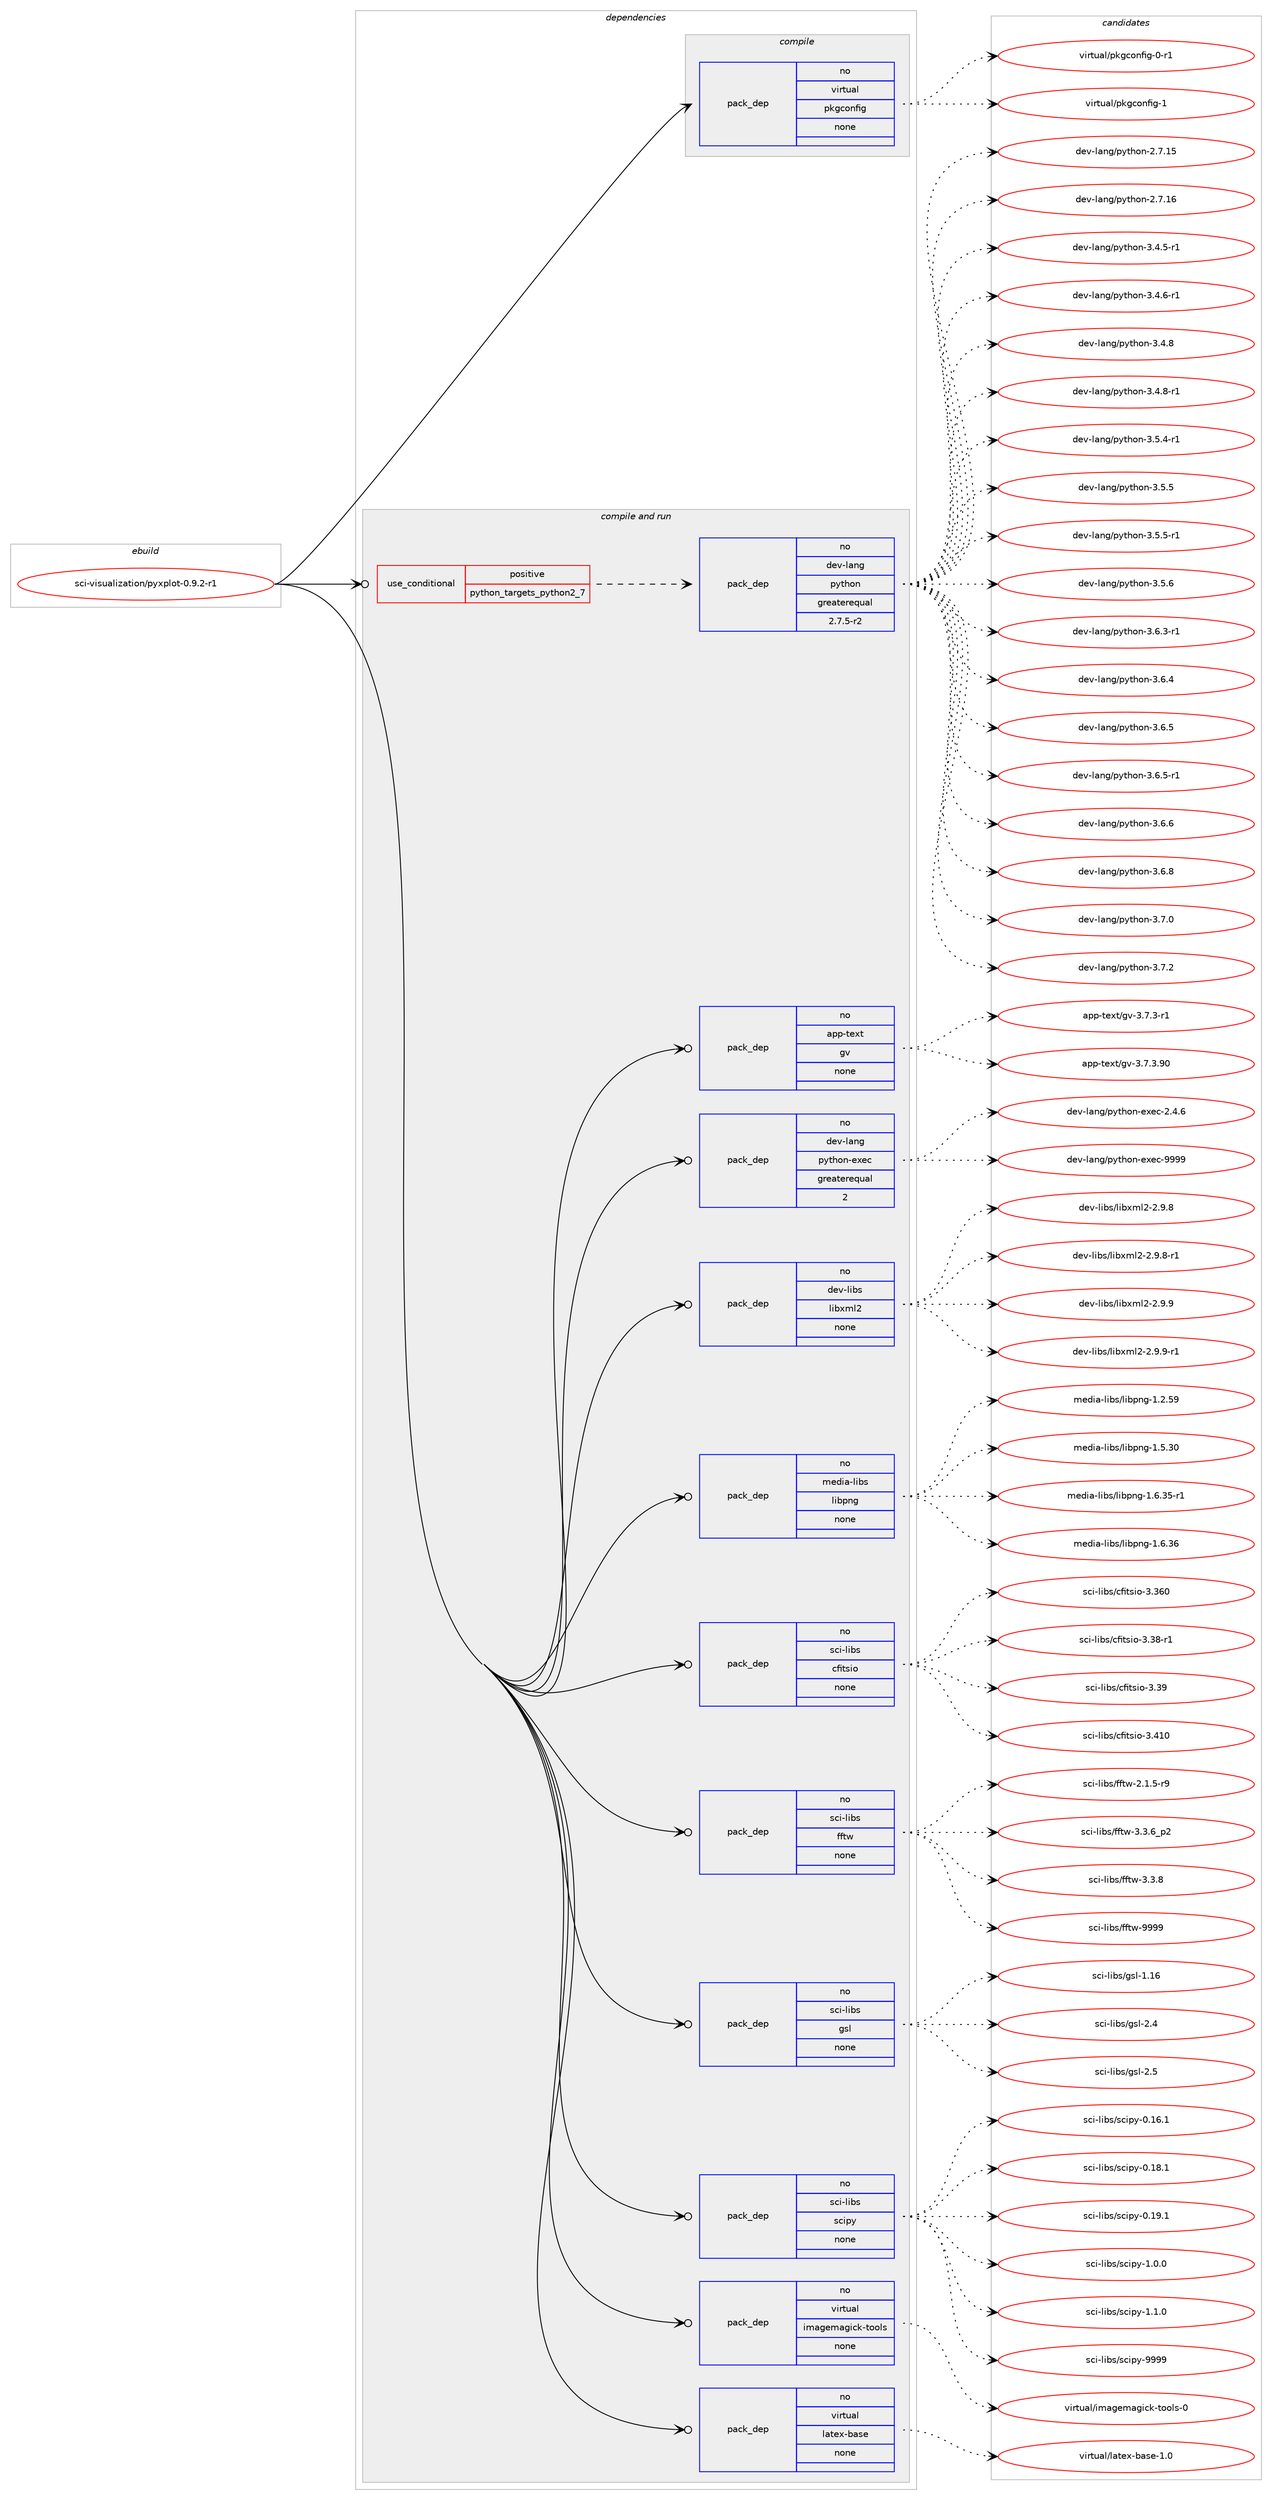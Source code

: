 digraph prolog {

# *************
# Graph options
# *************

newrank=true;
concentrate=true;
compound=true;
graph [rankdir=LR,fontname=Helvetica,fontsize=10,ranksep=1.5];#, ranksep=2.5, nodesep=0.2];
edge  [arrowhead=vee];
node  [fontname=Helvetica,fontsize=10];

# **********
# The ebuild
# **********

subgraph cluster_leftcol {
color=gray;
rank=same;
label=<<i>ebuild</i>>;
id [label="sci-visualization/pyxplot-0.9.2-r1", color=red, width=4, href="../sci-visualization/pyxplot-0.9.2-r1.svg"];
}

# ****************
# The dependencies
# ****************

subgraph cluster_midcol {
color=gray;
label=<<i>dependencies</i>>;
subgraph cluster_compile {
fillcolor="#eeeeee";
style=filled;
label=<<i>compile</i>>;
subgraph pack1218921 {
dependency1702421 [label=<<TABLE BORDER="0" CELLBORDER="1" CELLSPACING="0" CELLPADDING="4" WIDTH="220"><TR><TD ROWSPAN="6" CELLPADDING="30">pack_dep</TD></TR><TR><TD WIDTH="110">no</TD></TR><TR><TD>virtual</TD></TR><TR><TD>pkgconfig</TD></TR><TR><TD>none</TD></TR><TR><TD></TD></TR></TABLE>>, shape=none, color=blue];
}
id:e -> dependency1702421:w [weight=20,style="solid",arrowhead="vee"];
}
subgraph cluster_compileandrun {
fillcolor="#eeeeee";
style=filled;
label=<<i>compile and run</i>>;
subgraph cond455583 {
dependency1702422 [label=<<TABLE BORDER="0" CELLBORDER="1" CELLSPACING="0" CELLPADDING="4"><TR><TD ROWSPAN="3" CELLPADDING="10">use_conditional</TD></TR><TR><TD>positive</TD></TR><TR><TD>python_targets_python2_7</TD></TR></TABLE>>, shape=none, color=red];
subgraph pack1218922 {
dependency1702423 [label=<<TABLE BORDER="0" CELLBORDER="1" CELLSPACING="0" CELLPADDING="4" WIDTH="220"><TR><TD ROWSPAN="6" CELLPADDING="30">pack_dep</TD></TR><TR><TD WIDTH="110">no</TD></TR><TR><TD>dev-lang</TD></TR><TR><TD>python</TD></TR><TR><TD>greaterequal</TD></TR><TR><TD>2.7.5-r2</TD></TR></TABLE>>, shape=none, color=blue];
}
dependency1702422:e -> dependency1702423:w [weight=20,style="dashed",arrowhead="vee"];
}
id:e -> dependency1702422:w [weight=20,style="solid",arrowhead="odotvee"];
subgraph pack1218923 {
dependency1702424 [label=<<TABLE BORDER="0" CELLBORDER="1" CELLSPACING="0" CELLPADDING="4" WIDTH="220"><TR><TD ROWSPAN="6" CELLPADDING="30">pack_dep</TD></TR><TR><TD WIDTH="110">no</TD></TR><TR><TD>app-text</TD></TR><TR><TD>gv</TD></TR><TR><TD>none</TD></TR><TR><TD></TD></TR></TABLE>>, shape=none, color=blue];
}
id:e -> dependency1702424:w [weight=20,style="solid",arrowhead="odotvee"];
subgraph pack1218924 {
dependency1702425 [label=<<TABLE BORDER="0" CELLBORDER="1" CELLSPACING="0" CELLPADDING="4" WIDTH="220"><TR><TD ROWSPAN="6" CELLPADDING="30">pack_dep</TD></TR><TR><TD WIDTH="110">no</TD></TR><TR><TD>dev-lang</TD></TR><TR><TD>python-exec</TD></TR><TR><TD>greaterequal</TD></TR><TR><TD>2</TD></TR></TABLE>>, shape=none, color=blue];
}
id:e -> dependency1702425:w [weight=20,style="solid",arrowhead="odotvee"];
subgraph pack1218925 {
dependency1702426 [label=<<TABLE BORDER="0" CELLBORDER="1" CELLSPACING="0" CELLPADDING="4" WIDTH="220"><TR><TD ROWSPAN="6" CELLPADDING="30">pack_dep</TD></TR><TR><TD WIDTH="110">no</TD></TR><TR><TD>dev-libs</TD></TR><TR><TD>libxml2</TD></TR><TR><TD>none</TD></TR><TR><TD></TD></TR></TABLE>>, shape=none, color=blue];
}
id:e -> dependency1702426:w [weight=20,style="solid",arrowhead="odotvee"];
subgraph pack1218926 {
dependency1702427 [label=<<TABLE BORDER="0" CELLBORDER="1" CELLSPACING="0" CELLPADDING="4" WIDTH="220"><TR><TD ROWSPAN="6" CELLPADDING="30">pack_dep</TD></TR><TR><TD WIDTH="110">no</TD></TR><TR><TD>media-libs</TD></TR><TR><TD>libpng</TD></TR><TR><TD>none</TD></TR><TR><TD></TD></TR></TABLE>>, shape=none, color=blue];
}
id:e -> dependency1702427:w [weight=20,style="solid",arrowhead="odotvee"];
subgraph pack1218927 {
dependency1702428 [label=<<TABLE BORDER="0" CELLBORDER="1" CELLSPACING="0" CELLPADDING="4" WIDTH="220"><TR><TD ROWSPAN="6" CELLPADDING="30">pack_dep</TD></TR><TR><TD WIDTH="110">no</TD></TR><TR><TD>sci-libs</TD></TR><TR><TD>cfitsio</TD></TR><TR><TD>none</TD></TR><TR><TD></TD></TR></TABLE>>, shape=none, color=blue];
}
id:e -> dependency1702428:w [weight=20,style="solid",arrowhead="odotvee"];
subgraph pack1218928 {
dependency1702429 [label=<<TABLE BORDER="0" CELLBORDER="1" CELLSPACING="0" CELLPADDING="4" WIDTH="220"><TR><TD ROWSPAN="6" CELLPADDING="30">pack_dep</TD></TR><TR><TD WIDTH="110">no</TD></TR><TR><TD>sci-libs</TD></TR><TR><TD>fftw</TD></TR><TR><TD>none</TD></TR><TR><TD></TD></TR></TABLE>>, shape=none, color=blue];
}
id:e -> dependency1702429:w [weight=20,style="solid",arrowhead="odotvee"];
subgraph pack1218929 {
dependency1702430 [label=<<TABLE BORDER="0" CELLBORDER="1" CELLSPACING="0" CELLPADDING="4" WIDTH="220"><TR><TD ROWSPAN="6" CELLPADDING="30">pack_dep</TD></TR><TR><TD WIDTH="110">no</TD></TR><TR><TD>sci-libs</TD></TR><TR><TD>gsl</TD></TR><TR><TD>none</TD></TR><TR><TD></TD></TR></TABLE>>, shape=none, color=blue];
}
id:e -> dependency1702430:w [weight=20,style="solid",arrowhead="odotvee"];
subgraph pack1218930 {
dependency1702431 [label=<<TABLE BORDER="0" CELLBORDER="1" CELLSPACING="0" CELLPADDING="4" WIDTH="220"><TR><TD ROWSPAN="6" CELLPADDING="30">pack_dep</TD></TR><TR><TD WIDTH="110">no</TD></TR><TR><TD>sci-libs</TD></TR><TR><TD>scipy</TD></TR><TR><TD>none</TD></TR><TR><TD></TD></TR></TABLE>>, shape=none, color=blue];
}
id:e -> dependency1702431:w [weight=20,style="solid",arrowhead="odotvee"];
subgraph pack1218931 {
dependency1702432 [label=<<TABLE BORDER="0" CELLBORDER="1" CELLSPACING="0" CELLPADDING="4" WIDTH="220"><TR><TD ROWSPAN="6" CELLPADDING="30">pack_dep</TD></TR><TR><TD WIDTH="110">no</TD></TR><TR><TD>virtual</TD></TR><TR><TD>imagemagick-tools</TD></TR><TR><TD>none</TD></TR><TR><TD></TD></TR></TABLE>>, shape=none, color=blue];
}
id:e -> dependency1702432:w [weight=20,style="solid",arrowhead="odotvee"];
subgraph pack1218932 {
dependency1702433 [label=<<TABLE BORDER="0" CELLBORDER="1" CELLSPACING="0" CELLPADDING="4" WIDTH="220"><TR><TD ROWSPAN="6" CELLPADDING="30">pack_dep</TD></TR><TR><TD WIDTH="110">no</TD></TR><TR><TD>virtual</TD></TR><TR><TD>latex-base</TD></TR><TR><TD>none</TD></TR><TR><TD></TD></TR></TABLE>>, shape=none, color=blue];
}
id:e -> dependency1702433:w [weight=20,style="solid",arrowhead="odotvee"];
}
subgraph cluster_run {
fillcolor="#eeeeee";
style=filled;
label=<<i>run</i>>;
}
}

# **************
# The candidates
# **************

subgraph cluster_choices {
rank=same;
color=gray;
label=<<i>candidates</i>>;

subgraph choice1218921 {
color=black;
nodesep=1;
choice11810511411611797108471121071039911111010210510345484511449 [label="virtual/pkgconfig-0-r1", color=red, width=4,href="../virtual/pkgconfig-0-r1.svg"];
choice1181051141161179710847112107103991111101021051034549 [label="virtual/pkgconfig-1", color=red, width=4,href="../virtual/pkgconfig-1.svg"];
dependency1702421:e -> choice11810511411611797108471121071039911111010210510345484511449:w [style=dotted,weight="100"];
dependency1702421:e -> choice1181051141161179710847112107103991111101021051034549:w [style=dotted,weight="100"];
}
subgraph choice1218922 {
color=black;
nodesep=1;
choice10010111845108971101034711212111610411111045504655464953 [label="dev-lang/python-2.7.15", color=red, width=4,href="../dev-lang/python-2.7.15.svg"];
choice10010111845108971101034711212111610411111045504655464954 [label="dev-lang/python-2.7.16", color=red, width=4,href="../dev-lang/python-2.7.16.svg"];
choice1001011184510897110103471121211161041111104551465246534511449 [label="dev-lang/python-3.4.5-r1", color=red, width=4,href="../dev-lang/python-3.4.5-r1.svg"];
choice1001011184510897110103471121211161041111104551465246544511449 [label="dev-lang/python-3.4.6-r1", color=red, width=4,href="../dev-lang/python-3.4.6-r1.svg"];
choice100101118451089711010347112121116104111110455146524656 [label="dev-lang/python-3.4.8", color=red, width=4,href="../dev-lang/python-3.4.8.svg"];
choice1001011184510897110103471121211161041111104551465246564511449 [label="dev-lang/python-3.4.8-r1", color=red, width=4,href="../dev-lang/python-3.4.8-r1.svg"];
choice1001011184510897110103471121211161041111104551465346524511449 [label="dev-lang/python-3.5.4-r1", color=red, width=4,href="../dev-lang/python-3.5.4-r1.svg"];
choice100101118451089711010347112121116104111110455146534653 [label="dev-lang/python-3.5.5", color=red, width=4,href="../dev-lang/python-3.5.5.svg"];
choice1001011184510897110103471121211161041111104551465346534511449 [label="dev-lang/python-3.5.5-r1", color=red, width=4,href="../dev-lang/python-3.5.5-r1.svg"];
choice100101118451089711010347112121116104111110455146534654 [label="dev-lang/python-3.5.6", color=red, width=4,href="../dev-lang/python-3.5.6.svg"];
choice1001011184510897110103471121211161041111104551465446514511449 [label="dev-lang/python-3.6.3-r1", color=red, width=4,href="../dev-lang/python-3.6.3-r1.svg"];
choice100101118451089711010347112121116104111110455146544652 [label="dev-lang/python-3.6.4", color=red, width=4,href="../dev-lang/python-3.6.4.svg"];
choice100101118451089711010347112121116104111110455146544653 [label="dev-lang/python-3.6.5", color=red, width=4,href="../dev-lang/python-3.6.5.svg"];
choice1001011184510897110103471121211161041111104551465446534511449 [label="dev-lang/python-3.6.5-r1", color=red, width=4,href="../dev-lang/python-3.6.5-r1.svg"];
choice100101118451089711010347112121116104111110455146544654 [label="dev-lang/python-3.6.6", color=red, width=4,href="../dev-lang/python-3.6.6.svg"];
choice100101118451089711010347112121116104111110455146544656 [label="dev-lang/python-3.6.8", color=red, width=4,href="../dev-lang/python-3.6.8.svg"];
choice100101118451089711010347112121116104111110455146554648 [label="dev-lang/python-3.7.0", color=red, width=4,href="../dev-lang/python-3.7.0.svg"];
choice100101118451089711010347112121116104111110455146554650 [label="dev-lang/python-3.7.2", color=red, width=4,href="../dev-lang/python-3.7.2.svg"];
dependency1702423:e -> choice10010111845108971101034711212111610411111045504655464953:w [style=dotted,weight="100"];
dependency1702423:e -> choice10010111845108971101034711212111610411111045504655464954:w [style=dotted,weight="100"];
dependency1702423:e -> choice1001011184510897110103471121211161041111104551465246534511449:w [style=dotted,weight="100"];
dependency1702423:e -> choice1001011184510897110103471121211161041111104551465246544511449:w [style=dotted,weight="100"];
dependency1702423:e -> choice100101118451089711010347112121116104111110455146524656:w [style=dotted,weight="100"];
dependency1702423:e -> choice1001011184510897110103471121211161041111104551465246564511449:w [style=dotted,weight="100"];
dependency1702423:e -> choice1001011184510897110103471121211161041111104551465346524511449:w [style=dotted,weight="100"];
dependency1702423:e -> choice100101118451089711010347112121116104111110455146534653:w [style=dotted,weight="100"];
dependency1702423:e -> choice1001011184510897110103471121211161041111104551465346534511449:w [style=dotted,weight="100"];
dependency1702423:e -> choice100101118451089711010347112121116104111110455146534654:w [style=dotted,weight="100"];
dependency1702423:e -> choice1001011184510897110103471121211161041111104551465446514511449:w [style=dotted,weight="100"];
dependency1702423:e -> choice100101118451089711010347112121116104111110455146544652:w [style=dotted,weight="100"];
dependency1702423:e -> choice100101118451089711010347112121116104111110455146544653:w [style=dotted,weight="100"];
dependency1702423:e -> choice1001011184510897110103471121211161041111104551465446534511449:w [style=dotted,weight="100"];
dependency1702423:e -> choice100101118451089711010347112121116104111110455146544654:w [style=dotted,weight="100"];
dependency1702423:e -> choice100101118451089711010347112121116104111110455146544656:w [style=dotted,weight="100"];
dependency1702423:e -> choice100101118451089711010347112121116104111110455146554648:w [style=dotted,weight="100"];
dependency1702423:e -> choice100101118451089711010347112121116104111110455146554650:w [style=dotted,weight="100"];
}
subgraph choice1218923 {
color=black;
nodesep=1;
choice9711211245116101120116471031184551465546514511449 [label="app-text/gv-3.7.3-r1", color=red, width=4,href="../app-text/gv-3.7.3-r1.svg"];
choice971121124511610112011647103118455146554651465748 [label="app-text/gv-3.7.3.90", color=red, width=4,href="../app-text/gv-3.7.3.90.svg"];
dependency1702424:e -> choice9711211245116101120116471031184551465546514511449:w [style=dotted,weight="100"];
dependency1702424:e -> choice971121124511610112011647103118455146554651465748:w [style=dotted,weight="100"];
}
subgraph choice1218924 {
color=black;
nodesep=1;
choice1001011184510897110103471121211161041111104510112010199455046524654 [label="dev-lang/python-exec-2.4.6", color=red, width=4,href="../dev-lang/python-exec-2.4.6.svg"];
choice10010111845108971101034711212111610411111045101120101994557575757 [label="dev-lang/python-exec-9999", color=red, width=4,href="../dev-lang/python-exec-9999.svg"];
dependency1702425:e -> choice1001011184510897110103471121211161041111104510112010199455046524654:w [style=dotted,weight="100"];
dependency1702425:e -> choice10010111845108971101034711212111610411111045101120101994557575757:w [style=dotted,weight="100"];
}
subgraph choice1218925 {
color=black;
nodesep=1;
choice1001011184510810598115471081059812010910850455046574656 [label="dev-libs/libxml2-2.9.8", color=red, width=4,href="../dev-libs/libxml2-2.9.8.svg"];
choice10010111845108105981154710810598120109108504550465746564511449 [label="dev-libs/libxml2-2.9.8-r1", color=red, width=4,href="../dev-libs/libxml2-2.9.8-r1.svg"];
choice1001011184510810598115471081059812010910850455046574657 [label="dev-libs/libxml2-2.9.9", color=red, width=4,href="../dev-libs/libxml2-2.9.9.svg"];
choice10010111845108105981154710810598120109108504550465746574511449 [label="dev-libs/libxml2-2.9.9-r1", color=red, width=4,href="../dev-libs/libxml2-2.9.9-r1.svg"];
dependency1702426:e -> choice1001011184510810598115471081059812010910850455046574656:w [style=dotted,weight="100"];
dependency1702426:e -> choice10010111845108105981154710810598120109108504550465746564511449:w [style=dotted,weight="100"];
dependency1702426:e -> choice1001011184510810598115471081059812010910850455046574657:w [style=dotted,weight="100"];
dependency1702426:e -> choice10010111845108105981154710810598120109108504550465746574511449:w [style=dotted,weight="100"];
}
subgraph choice1218926 {
color=black;
nodesep=1;
choice109101100105974510810598115471081059811211010345494650465357 [label="media-libs/libpng-1.2.59", color=red, width=4,href="../media-libs/libpng-1.2.59.svg"];
choice109101100105974510810598115471081059811211010345494653465148 [label="media-libs/libpng-1.5.30", color=red, width=4,href="../media-libs/libpng-1.5.30.svg"];
choice1091011001059745108105981154710810598112110103454946544651534511449 [label="media-libs/libpng-1.6.35-r1", color=red, width=4,href="../media-libs/libpng-1.6.35-r1.svg"];
choice109101100105974510810598115471081059811211010345494654465154 [label="media-libs/libpng-1.6.36", color=red, width=4,href="../media-libs/libpng-1.6.36.svg"];
dependency1702427:e -> choice109101100105974510810598115471081059811211010345494650465357:w [style=dotted,weight="100"];
dependency1702427:e -> choice109101100105974510810598115471081059811211010345494653465148:w [style=dotted,weight="100"];
dependency1702427:e -> choice1091011001059745108105981154710810598112110103454946544651534511449:w [style=dotted,weight="100"];
dependency1702427:e -> choice109101100105974510810598115471081059811211010345494654465154:w [style=dotted,weight="100"];
}
subgraph choice1218927 {
color=black;
nodesep=1;
choice1159910545108105981154799102105116115105111455146515448 [label="sci-libs/cfitsio-3.360", color=red, width=4,href="../sci-libs/cfitsio-3.360.svg"];
choice115991054510810598115479910210511611510511145514651564511449 [label="sci-libs/cfitsio-3.38-r1", color=red, width=4,href="../sci-libs/cfitsio-3.38-r1.svg"];
choice11599105451081059811547991021051161151051114551465157 [label="sci-libs/cfitsio-3.39", color=red, width=4,href="../sci-libs/cfitsio-3.39.svg"];
choice1159910545108105981154799102105116115105111455146524948 [label="sci-libs/cfitsio-3.410", color=red, width=4,href="../sci-libs/cfitsio-3.410.svg"];
dependency1702428:e -> choice1159910545108105981154799102105116115105111455146515448:w [style=dotted,weight="100"];
dependency1702428:e -> choice115991054510810598115479910210511611510511145514651564511449:w [style=dotted,weight="100"];
dependency1702428:e -> choice11599105451081059811547991021051161151051114551465157:w [style=dotted,weight="100"];
dependency1702428:e -> choice1159910545108105981154799102105116115105111455146524948:w [style=dotted,weight="100"];
}
subgraph choice1218928 {
color=black;
nodesep=1;
choice115991054510810598115471021021161194550464946534511457 [label="sci-libs/fftw-2.1.5-r9", color=red, width=4,href="../sci-libs/fftw-2.1.5-r9.svg"];
choice115991054510810598115471021021161194551465146549511250 [label="sci-libs/fftw-3.3.6_p2", color=red, width=4,href="../sci-libs/fftw-3.3.6_p2.svg"];
choice11599105451081059811547102102116119455146514656 [label="sci-libs/fftw-3.3.8", color=red, width=4,href="../sci-libs/fftw-3.3.8.svg"];
choice115991054510810598115471021021161194557575757 [label="sci-libs/fftw-9999", color=red, width=4,href="../sci-libs/fftw-9999.svg"];
dependency1702429:e -> choice115991054510810598115471021021161194550464946534511457:w [style=dotted,weight="100"];
dependency1702429:e -> choice115991054510810598115471021021161194551465146549511250:w [style=dotted,weight="100"];
dependency1702429:e -> choice11599105451081059811547102102116119455146514656:w [style=dotted,weight="100"];
dependency1702429:e -> choice115991054510810598115471021021161194557575757:w [style=dotted,weight="100"];
}
subgraph choice1218929 {
color=black;
nodesep=1;
choice115991054510810598115471031151084549464954 [label="sci-libs/gsl-1.16", color=red, width=4,href="../sci-libs/gsl-1.16.svg"];
choice1159910545108105981154710311510845504652 [label="sci-libs/gsl-2.4", color=red, width=4,href="../sci-libs/gsl-2.4.svg"];
choice1159910545108105981154710311510845504653 [label="sci-libs/gsl-2.5", color=red, width=4,href="../sci-libs/gsl-2.5.svg"];
dependency1702430:e -> choice115991054510810598115471031151084549464954:w [style=dotted,weight="100"];
dependency1702430:e -> choice1159910545108105981154710311510845504652:w [style=dotted,weight="100"];
dependency1702430:e -> choice1159910545108105981154710311510845504653:w [style=dotted,weight="100"];
}
subgraph choice1218930 {
color=black;
nodesep=1;
choice115991054510810598115471159910511212145484649544649 [label="sci-libs/scipy-0.16.1", color=red, width=4,href="../sci-libs/scipy-0.16.1.svg"];
choice115991054510810598115471159910511212145484649564649 [label="sci-libs/scipy-0.18.1", color=red, width=4,href="../sci-libs/scipy-0.18.1.svg"];
choice115991054510810598115471159910511212145484649574649 [label="sci-libs/scipy-0.19.1", color=red, width=4,href="../sci-libs/scipy-0.19.1.svg"];
choice1159910545108105981154711599105112121454946484648 [label="sci-libs/scipy-1.0.0", color=red, width=4,href="../sci-libs/scipy-1.0.0.svg"];
choice1159910545108105981154711599105112121454946494648 [label="sci-libs/scipy-1.1.0", color=red, width=4,href="../sci-libs/scipy-1.1.0.svg"];
choice11599105451081059811547115991051121214557575757 [label="sci-libs/scipy-9999", color=red, width=4,href="../sci-libs/scipy-9999.svg"];
dependency1702431:e -> choice115991054510810598115471159910511212145484649544649:w [style=dotted,weight="100"];
dependency1702431:e -> choice115991054510810598115471159910511212145484649564649:w [style=dotted,weight="100"];
dependency1702431:e -> choice115991054510810598115471159910511212145484649574649:w [style=dotted,weight="100"];
dependency1702431:e -> choice1159910545108105981154711599105112121454946484648:w [style=dotted,weight="100"];
dependency1702431:e -> choice1159910545108105981154711599105112121454946494648:w [style=dotted,weight="100"];
dependency1702431:e -> choice11599105451081059811547115991051121214557575757:w [style=dotted,weight="100"];
}
subgraph choice1218931 {
color=black;
nodesep=1;
choice1181051141161179710847105109971031011099710310599107451161111111081154548 [label="virtual/imagemagick-tools-0", color=red, width=4,href="../virtual/imagemagick-tools-0.svg"];
dependency1702432:e -> choice1181051141161179710847105109971031011099710310599107451161111111081154548:w [style=dotted,weight="100"];
}
subgraph choice1218932 {
color=black;
nodesep=1;
choice11810511411611797108471089711610112045989711510145494648 [label="virtual/latex-base-1.0", color=red, width=4,href="../virtual/latex-base-1.0.svg"];
dependency1702433:e -> choice11810511411611797108471089711610112045989711510145494648:w [style=dotted,weight="100"];
}
}

}
